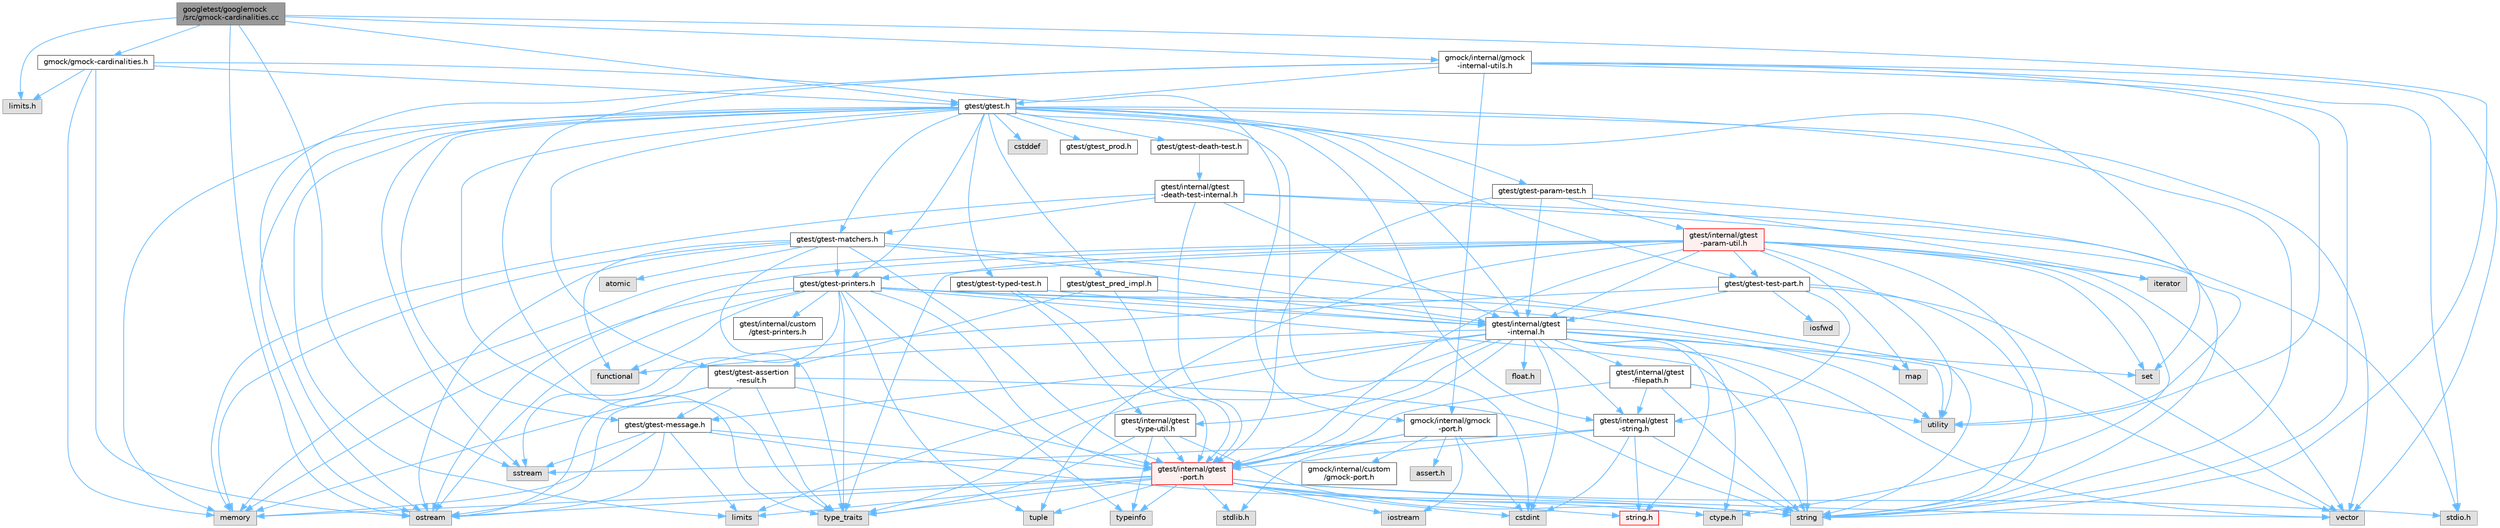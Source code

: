 digraph "googletest/googlemock/src/gmock-cardinalities.cc"
{
 // LATEX_PDF_SIZE
  bgcolor="transparent";
  edge [fontname=Helvetica,fontsize=10,labelfontname=Helvetica,labelfontsize=10];
  node [fontname=Helvetica,fontsize=10,shape=box,height=0.2,width=0.4];
  Node1 [id="Node000001",label="googletest/googlemock\l/src/gmock-cardinalities.cc",height=0.2,width=0.4,color="gray40", fillcolor="grey60", style="filled", fontcolor="black",tooltip=" "];
  Node1 -> Node2 [id="edge1_Node000001_Node000002",color="steelblue1",style="solid",tooltip=" "];
  Node2 [id="Node000002",label="gmock/gmock-cardinalities.h",height=0.2,width=0.4,color="grey40", fillcolor="white", style="filled",URL="$gmock-cardinalities_8h.html",tooltip=" "];
  Node2 -> Node3 [id="edge2_Node000002_Node000003",color="steelblue1",style="solid",tooltip=" "];
  Node3 [id="Node000003",label="limits.h",height=0.2,width=0.4,color="grey60", fillcolor="#E0E0E0", style="filled",tooltip=" "];
  Node2 -> Node4 [id="edge3_Node000002_Node000004",color="steelblue1",style="solid",tooltip=" "];
  Node4 [id="Node000004",label="memory",height=0.2,width=0.4,color="grey60", fillcolor="#E0E0E0", style="filled",tooltip=" "];
  Node2 -> Node5 [id="edge4_Node000002_Node000005",color="steelblue1",style="solid",tooltip=" "];
  Node5 [id="Node000005",label="ostream",height=0.2,width=0.4,color="grey60", fillcolor="#E0E0E0", style="filled",tooltip=" "];
  Node2 -> Node6 [id="edge5_Node000002_Node000006",color="steelblue1",style="solid",tooltip=" "];
  Node6 [id="Node000006",label="gmock/internal/gmock\l-port.h",height=0.2,width=0.4,color="grey40", fillcolor="white", style="filled",URL="$gmock-port_8h.html",tooltip=" "];
  Node6 -> Node7 [id="edge6_Node000006_Node000007",color="steelblue1",style="solid",tooltip=" "];
  Node7 [id="Node000007",label="assert.h",height=0.2,width=0.4,color="grey60", fillcolor="#E0E0E0", style="filled",tooltip=" "];
  Node6 -> Node8 [id="edge7_Node000006_Node000008",color="steelblue1",style="solid",tooltip=" "];
  Node8 [id="Node000008",label="stdlib.h",height=0.2,width=0.4,color="grey60", fillcolor="#E0E0E0", style="filled",tooltip=" "];
  Node6 -> Node9 [id="edge8_Node000006_Node000009",color="steelblue1",style="solid",tooltip=" "];
  Node9 [id="Node000009",label="cstdint",height=0.2,width=0.4,color="grey60", fillcolor="#E0E0E0", style="filled",tooltip=" "];
  Node6 -> Node10 [id="edge9_Node000006_Node000010",color="steelblue1",style="solid",tooltip=" "];
  Node10 [id="Node000010",label="iostream",height=0.2,width=0.4,color="grey60", fillcolor="#E0E0E0", style="filled",tooltip=" "];
  Node6 -> Node11 [id="edge10_Node000006_Node000011",color="steelblue1",style="solid",tooltip=" "];
  Node11 [id="Node000011",label="gmock/internal/custom\l/gmock-port.h",height=0.2,width=0.4,color="grey40", fillcolor="white", style="filled",URL="$custom_2gmock-port_8h.html",tooltip=" "];
  Node6 -> Node12 [id="edge11_Node000006_Node000012",color="steelblue1",style="solid",tooltip=" "];
  Node12 [id="Node000012",label="gtest/internal/gtest\l-port.h",height=0.2,width=0.4,color="red", fillcolor="#FFF0F0", style="filled",URL="$gtest-port_8h.html",tooltip=" "];
  Node12 -> Node14 [id="edge12_Node000012_Node000014",color="steelblue1",style="solid",tooltip=" "];
  Node14 [id="Node000014",label="ctype.h",height=0.2,width=0.4,color="grey60", fillcolor="#E0E0E0", style="filled",tooltip=" "];
  Node12 -> Node16 [id="edge13_Node000012_Node000016",color="steelblue1",style="solid",tooltip=" "];
  Node16 [id="Node000016",label="stdio.h",height=0.2,width=0.4,color="grey60", fillcolor="#E0E0E0", style="filled",tooltip=" "];
  Node12 -> Node8 [id="edge14_Node000012_Node000008",color="steelblue1",style="solid",tooltip=" "];
  Node12 -> Node17 [id="edge15_Node000012_Node000017",color="steelblue1",style="solid",tooltip=" "];
  Node17 [id="Node000017",label="string.h",height=0.2,width=0.4,color="red", fillcolor="#FFF0F0", style="filled",URL="$string_8h.html",tooltip=" "];
  Node12 -> Node9 [id="edge16_Node000012_Node000009",color="steelblue1",style="solid",tooltip=" "];
  Node12 -> Node10 [id="edge17_Node000012_Node000010",color="steelblue1",style="solid",tooltip=" "];
  Node12 -> Node28 [id="edge18_Node000012_Node000028",color="steelblue1",style="solid",tooltip=" "];
  Node28 [id="Node000028",label="limits",height=0.2,width=0.4,color="grey60", fillcolor="#E0E0E0", style="filled",tooltip=" "];
  Node12 -> Node4 [id="edge19_Node000012_Node000004",color="steelblue1",style="solid",tooltip=" "];
  Node12 -> Node5 [id="edge20_Node000012_Node000005",color="steelblue1",style="solid",tooltip=" "];
  Node12 -> Node23 [id="edge21_Node000012_Node000023",color="steelblue1",style="solid",tooltip=" "];
  Node23 [id="Node000023",label="string",height=0.2,width=0.4,color="grey60", fillcolor="#E0E0E0", style="filled",tooltip=" "];
  Node12 -> Node35 [id="edge22_Node000012_Node000035",color="steelblue1",style="solid",tooltip=" "];
  Node35 [id="Node000035",label="tuple",height=0.2,width=0.4,color="grey60", fillcolor="#E0E0E0", style="filled",tooltip=" "];
  Node12 -> Node24 [id="edge23_Node000012_Node000024",color="steelblue1",style="solid",tooltip=" "];
  Node24 [id="Node000024",label="type_traits",height=0.2,width=0.4,color="grey60", fillcolor="#E0E0E0", style="filled",tooltip=" "];
  Node12 -> Node25 [id="edge24_Node000012_Node000025",color="steelblue1",style="solid",tooltip=" "];
  Node25 [id="Node000025",label="vector",height=0.2,width=0.4,color="grey60", fillcolor="#E0E0E0", style="filled",tooltip=" "];
  Node12 -> Node43 [id="edge25_Node000012_Node000043",color="steelblue1",style="solid",tooltip=" "];
  Node43 [id="Node000043",label="typeinfo",height=0.2,width=0.4,color="grey60", fillcolor="#E0E0E0", style="filled",tooltip=" "];
  Node2 -> Node44 [id="edge26_Node000002_Node000044",color="steelblue1",style="solid",tooltip=" "];
  Node44 [id="Node000044",label="gtest/gtest.h",height=0.2,width=0.4,color="grey40", fillcolor="white", style="filled",URL="$gtest_8h.html",tooltip=" "];
  Node44 -> Node19 [id="edge27_Node000044_Node000019",color="steelblue1",style="solid",tooltip=" "];
  Node19 [id="Node000019",label="cstddef",height=0.2,width=0.4,color="grey60", fillcolor="#E0E0E0", style="filled",tooltip=" "];
  Node44 -> Node9 [id="edge28_Node000044_Node000009",color="steelblue1",style="solid",tooltip=" "];
  Node44 -> Node28 [id="edge29_Node000044_Node000028",color="steelblue1",style="solid",tooltip=" "];
  Node44 -> Node4 [id="edge30_Node000044_Node000004",color="steelblue1",style="solid",tooltip=" "];
  Node44 -> Node5 [id="edge31_Node000044_Node000005",color="steelblue1",style="solid",tooltip=" "];
  Node44 -> Node26 [id="edge32_Node000044_Node000026",color="steelblue1",style="solid",tooltip=" "];
  Node26 [id="Node000026",label="set",height=0.2,width=0.4,color="grey60", fillcolor="#E0E0E0", style="filled",tooltip=" "];
  Node44 -> Node45 [id="edge33_Node000044_Node000045",color="steelblue1",style="solid",tooltip=" "];
  Node45 [id="Node000045",label="sstream",height=0.2,width=0.4,color="grey60", fillcolor="#E0E0E0", style="filled",tooltip=" "];
  Node44 -> Node23 [id="edge34_Node000044_Node000023",color="steelblue1",style="solid",tooltip=" "];
  Node44 -> Node24 [id="edge35_Node000044_Node000024",color="steelblue1",style="solid",tooltip=" "];
  Node44 -> Node25 [id="edge36_Node000044_Node000025",color="steelblue1",style="solid",tooltip=" "];
  Node44 -> Node46 [id="edge37_Node000044_Node000046",color="steelblue1",style="solid",tooltip=" "];
  Node46 [id="Node000046",label="gtest/gtest-assertion\l-result.h",height=0.2,width=0.4,color="grey40", fillcolor="white", style="filled",URL="$gtest-assertion-result_8h.html",tooltip=" "];
  Node46 -> Node4 [id="edge38_Node000046_Node000004",color="steelblue1",style="solid",tooltip=" "];
  Node46 -> Node5 [id="edge39_Node000046_Node000005",color="steelblue1",style="solid",tooltip=" "];
  Node46 -> Node23 [id="edge40_Node000046_Node000023",color="steelblue1",style="solid",tooltip=" "];
  Node46 -> Node24 [id="edge41_Node000046_Node000024",color="steelblue1",style="solid",tooltip=" "];
  Node46 -> Node47 [id="edge42_Node000046_Node000047",color="steelblue1",style="solid",tooltip=" "];
  Node47 [id="Node000047",label="gtest/gtest-message.h",height=0.2,width=0.4,color="grey40", fillcolor="white", style="filled",URL="$gtest-message_8h.html",tooltip=" "];
  Node47 -> Node28 [id="edge43_Node000047_Node000028",color="steelblue1",style="solid",tooltip=" "];
  Node47 -> Node4 [id="edge44_Node000047_Node000004",color="steelblue1",style="solid",tooltip=" "];
  Node47 -> Node5 [id="edge45_Node000047_Node000005",color="steelblue1",style="solid",tooltip=" "];
  Node47 -> Node45 [id="edge46_Node000047_Node000045",color="steelblue1",style="solid",tooltip=" "];
  Node47 -> Node23 [id="edge47_Node000047_Node000023",color="steelblue1",style="solid",tooltip=" "];
  Node47 -> Node12 [id="edge48_Node000047_Node000012",color="steelblue1",style="solid",tooltip=" "];
  Node46 -> Node12 [id="edge49_Node000046_Node000012",color="steelblue1",style="solid",tooltip=" "];
  Node44 -> Node48 [id="edge50_Node000044_Node000048",color="steelblue1",style="solid",tooltip=" "];
  Node48 [id="Node000048",label="gtest/gtest-death-test.h",height=0.2,width=0.4,color="grey40", fillcolor="white", style="filled",URL="$gtest-death-test_8h.html",tooltip=" "];
  Node48 -> Node49 [id="edge51_Node000048_Node000049",color="steelblue1",style="solid",tooltip=" "];
  Node49 [id="Node000049",label="gtest/internal/gtest\l-death-test-internal.h",height=0.2,width=0.4,color="grey40", fillcolor="white", style="filled",URL="$gtest-death-test-internal_8h.html",tooltip=" "];
  Node49 -> Node16 [id="edge52_Node000049_Node000016",color="steelblue1",style="solid",tooltip=" "];
  Node49 -> Node4 [id="edge53_Node000049_Node000004",color="steelblue1",style="solid",tooltip=" "];
  Node49 -> Node23 [id="edge54_Node000049_Node000023",color="steelblue1",style="solid",tooltip=" "];
  Node49 -> Node50 [id="edge55_Node000049_Node000050",color="steelblue1",style="solid",tooltip=" "];
  Node50 [id="Node000050",label="gtest/gtest-matchers.h",height=0.2,width=0.4,color="grey40", fillcolor="white", style="filled",URL="$gtest-matchers_8h.html",tooltip=" "];
  Node50 -> Node51 [id="edge56_Node000050_Node000051",color="steelblue1",style="solid",tooltip=" "];
  Node51 [id="Node000051",label="atomic",height=0.2,width=0.4,color="grey60", fillcolor="#E0E0E0", style="filled",tooltip=" "];
  Node50 -> Node52 [id="edge57_Node000050_Node000052",color="steelblue1",style="solid",tooltip=" "];
  Node52 [id="Node000052",label="functional",height=0.2,width=0.4,color="grey60", fillcolor="#E0E0E0", style="filled",tooltip=" "];
  Node50 -> Node4 [id="edge58_Node000050_Node000004",color="steelblue1",style="solid",tooltip=" "];
  Node50 -> Node5 [id="edge59_Node000050_Node000005",color="steelblue1",style="solid",tooltip=" "];
  Node50 -> Node23 [id="edge60_Node000050_Node000023",color="steelblue1",style="solid",tooltip=" "];
  Node50 -> Node24 [id="edge61_Node000050_Node000024",color="steelblue1",style="solid",tooltip=" "];
  Node50 -> Node53 [id="edge62_Node000050_Node000053",color="steelblue1",style="solid",tooltip=" "];
  Node53 [id="Node000053",label="gtest/gtest-printers.h",height=0.2,width=0.4,color="grey40", fillcolor="white", style="filled",URL="$gtest-printers_8h.html",tooltip=" "];
  Node53 -> Node52 [id="edge63_Node000053_Node000052",color="steelblue1",style="solid",tooltip=" "];
  Node53 -> Node4 [id="edge64_Node000053_Node000004",color="steelblue1",style="solid",tooltip=" "];
  Node53 -> Node5 [id="edge65_Node000053_Node000005",color="steelblue1",style="solid",tooltip=" "];
  Node53 -> Node45 [id="edge66_Node000053_Node000045",color="steelblue1",style="solid",tooltip=" "];
  Node53 -> Node23 [id="edge67_Node000053_Node000023",color="steelblue1",style="solid",tooltip=" "];
  Node53 -> Node35 [id="edge68_Node000053_Node000035",color="steelblue1",style="solid",tooltip=" "];
  Node53 -> Node24 [id="edge69_Node000053_Node000024",color="steelblue1",style="solid",tooltip=" "];
  Node53 -> Node43 [id="edge70_Node000053_Node000043",color="steelblue1",style="solid",tooltip=" "];
  Node53 -> Node22 [id="edge71_Node000053_Node000022",color="steelblue1",style="solid",tooltip=" "];
  Node22 [id="Node000022",label="utility",height=0.2,width=0.4,color="grey60", fillcolor="#E0E0E0", style="filled",tooltip=" "];
  Node53 -> Node25 [id="edge72_Node000053_Node000025",color="steelblue1",style="solid",tooltip=" "];
  Node53 -> Node54 [id="edge73_Node000053_Node000054",color="steelblue1",style="solid",tooltip=" "];
  Node54 [id="Node000054",label="gtest/internal/gtest\l-internal.h",height=0.2,width=0.4,color="grey40", fillcolor="white", style="filled",URL="$gtest-internal_8h.html",tooltip=" "];
  Node54 -> Node12 [id="edge74_Node000054_Node000012",color="steelblue1",style="solid",tooltip=" "];
  Node54 -> Node14 [id="edge75_Node000054_Node000014",color="steelblue1",style="solid",tooltip=" "];
  Node54 -> Node55 [id="edge76_Node000054_Node000055",color="steelblue1",style="solid",tooltip=" "];
  Node55 [id="Node000055",label="float.h",height=0.2,width=0.4,color="grey60", fillcolor="#E0E0E0", style="filled",tooltip=" "];
  Node54 -> Node17 [id="edge77_Node000054_Node000017",color="steelblue1",style="solid",tooltip=" "];
  Node54 -> Node9 [id="edge78_Node000054_Node000009",color="steelblue1",style="solid",tooltip=" "];
  Node54 -> Node52 [id="edge79_Node000054_Node000052",color="steelblue1",style="solid",tooltip=" "];
  Node54 -> Node28 [id="edge80_Node000054_Node000028",color="steelblue1",style="solid",tooltip=" "];
  Node54 -> Node56 [id="edge81_Node000054_Node000056",color="steelblue1",style="solid",tooltip=" "];
  Node56 [id="Node000056",label="map",height=0.2,width=0.4,color="grey60", fillcolor="#E0E0E0", style="filled",tooltip=" "];
  Node54 -> Node26 [id="edge82_Node000054_Node000026",color="steelblue1",style="solid",tooltip=" "];
  Node54 -> Node23 [id="edge83_Node000054_Node000023",color="steelblue1",style="solid",tooltip=" "];
  Node54 -> Node24 [id="edge84_Node000054_Node000024",color="steelblue1",style="solid",tooltip=" "];
  Node54 -> Node22 [id="edge85_Node000054_Node000022",color="steelblue1",style="solid",tooltip=" "];
  Node54 -> Node25 [id="edge86_Node000054_Node000025",color="steelblue1",style="solid",tooltip=" "];
  Node54 -> Node47 [id="edge87_Node000054_Node000047",color="steelblue1",style="solid",tooltip=" "];
  Node54 -> Node57 [id="edge88_Node000054_Node000057",color="steelblue1",style="solid",tooltip=" "];
  Node57 [id="Node000057",label="gtest/internal/gtest\l-filepath.h",height=0.2,width=0.4,color="grey40", fillcolor="white", style="filled",URL="$gtest-filepath_8h.html",tooltip=" "];
  Node57 -> Node23 [id="edge89_Node000057_Node000023",color="steelblue1",style="solid",tooltip=" "];
  Node57 -> Node22 [id="edge90_Node000057_Node000022",color="steelblue1",style="solid",tooltip=" "];
  Node57 -> Node12 [id="edge91_Node000057_Node000012",color="steelblue1",style="solid",tooltip=" "];
  Node57 -> Node58 [id="edge92_Node000057_Node000058",color="steelblue1",style="solid",tooltip=" "];
  Node58 [id="Node000058",label="gtest/internal/gtest\l-string.h",height=0.2,width=0.4,color="grey40", fillcolor="white", style="filled",URL="$gtest-string_8h.html",tooltip=" "];
  Node58 -> Node17 [id="edge93_Node000058_Node000017",color="steelblue1",style="solid",tooltip=" "];
  Node58 -> Node9 [id="edge94_Node000058_Node000009",color="steelblue1",style="solid",tooltip=" "];
  Node58 -> Node45 [id="edge95_Node000058_Node000045",color="steelblue1",style="solid",tooltip=" "];
  Node58 -> Node23 [id="edge96_Node000058_Node000023",color="steelblue1",style="solid",tooltip=" "];
  Node58 -> Node12 [id="edge97_Node000058_Node000012",color="steelblue1",style="solid",tooltip=" "];
  Node54 -> Node58 [id="edge98_Node000054_Node000058",color="steelblue1",style="solid",tooltip=" "];
  Node54 -> Node59 [id="edge99_Node000054_Node000059",color="steelblue1",style="solid",tooltip=" "];
  Node59 [id="Node000059",label="gtest/internal/gtest\l-type-util.h",height=0.2,width=0.4,color="grey40", fillcolor="white", style="filled",URL="$gtest-type-util_8h.html",tooltip=" "];
  Node59 -> Node23 [id="edge100_Node000059_Node000023",color="steelblue1",style="solid",tooltip=" "];
  Node59 -> Node24 [id="edge101_Node000059_Node000024",color="steelblue1",style="solid",tooltip=" "];
  Node59 -> Node43 [id="edge102_Node000059_Node000043",color="steelblue1",style="solid",tooltip=" "];
  Node59 -> Node12 [id="edge103_Node000059_Node000012",color="steelblue1",style="solid",tooltip=" "];
  Node53 -> Node12 [id="edge104_Node000053_Node000012",color="steelblue1",style="solid",tooltip=" "];
  Node53 -> Node60 [id="edge105_Node000053_Node000060",color="steelblue1",style="solid",tooltip=" "];
  Node60 [id="Node000060",label="gtest/internal/custom\l/gtest-printers.h",height=0.2,width=0.4,color="grey40", fillcolor="white", style="filled",URL="$internal_2custom_2gtest-printers_8h.html",tooltip=" "];
  Node50 -> Node54 [id="edge106_Node000050_Node000054",color="steelblue1",style="solid",tooltip=" "];
  Node50 -> Node12 [id="edge107_Node000050_Node000012",color="steelblue1",style="solid",tooltip=" "];
  Node49 -> Node54 [id="edge108_Node000049_Node000054",color="steelblue1",style="solid",tooltip=" "];
  Node49 -> Node12 [id="edge109_Node000049_Node000012",color="steelblue1",style="solid",tooltip=" "];
  Node44 -> Node50 [id="edge110_Node000044_Node000050",color="steelblue1",style="solid",tooltip=" "];
  Node44 -> Node47 [id="edge111_Node000044_Node000047",color="steelblue1",style="solid",tooltip=" "];
  Node44 -> Node61 [id="edge112_Node000044_Node000061",color="steelblue1",style="solid",tooltip=" "];
  Node61 [id="Node000061",label="gtest/gtest-param-test.h",height=0.2,width=0.4,color="grey40", fillcolor="white", style="filled",URL="$gtest-param-test_8h.html",tooltip=" "];
  Node61 -> Node29 [id="edge113_Node000061_Node000029",color="steelblue1",style="solid",tooltip=" "];
  Node29 [id="Node000029",label="iterator",height=0.2,width=0.4,color="grey60", fillcolor="#E0E0E0", style="filled",tooltip=" "];
  Node61 -> Node22 [id="edge114_Node000061_Node000022",color="steelblue1",style="solid",tooltip=" "];
  Node61 -> Node54 [id="edge115_Node000061_Node000054",color="steelblue1",style="solid",tooltip=" "];
  Node61 -> Node62 [id="edge116_Node000061_Node000062",color="steelblue1",style="solid",tooltip=" "];
  Node62 [id="Node000062",label="gtest/internal/gtest\l-param-util.h",height=0.2,width=0.4,color="red", fillcolor="#FFF0F0", style="filled",URL="$gtest-param-util_8h.html",tooltip=" "];
  Node62 -> Node14 [id="edge117_Node000062_Node000014",color="steelblue1",style="solid",tooltip=" "];
  Node62 -> Node29 [id="edge118_Node000062_Node000029",color="steelblue1",style="solid",tooltip=" "];
  Node62 -> Node56 [id="edge119_Node000062_Node000056",color="steelblue1",style="solid",tooltip=" "];
  Node62 -> Node4 [id="edge120_Node000062_Node000004",color="steelblue1",style="solid",tooltip=" "];
  Node62 -> Node5 [id="edge121_Node000062_Node000005",color="steelblue1",style="solid",tooltip=" "];
  Node62 -> Node26 [id="edge122_Node000062_Node000026",color="steelblue1",style="solid",tooltip=" "];
  Node62 -> Node23 [id="edge123_Node000062_Node000023",color="steelblue1",style="solid",tooltip=" "];
  Node62 -> Node35 [id="edge124_Node000062_Node000035",color="steelblue1",style="solid",tooltip=" "];
  Node62 -> Node24 [id="edge125_Node000062_Node000024",color="steelblue1",style="solid",tooltip=" "];
  Node62 -> Node22 [id="edge126_Node000062_Node000022",color="steelblue1",style="solid",tooltip=" "];
  Node62 -> Node25 [id="edge127_Node000062_Node000025",color="steelblue1",style="solid",tooltip=" "];
  Node62 -> Node53 [id="edge128_Node000062_Node000053",color="steelblue1",style="solid",tooltip=" "];
  Node62 -> Node65 [id="edge129_Node000062_Node000065",color="steelblue1",style="solid",tooltip=" "];
  Node65 [id="Node000065",label="gtest/gtest-test-part.h",height=0.2,width=0.4,color="grey40", fillcolor="white", style="filled",URL="$gtest-test-part_8h.html",tooltip=" "];
  Node65 -> Node66 [id="edge130_Node000065_Node000066",color="steelblue1",style="solid",tooltip=" "];
  Node66 [id="Node000066",label="iosfwd",height=0.2,width=0.4,color="grey60", fillcolor="#E0E0E0", style="filled",tooltip=" "];
  Node65 -> Node5 [id="edge131_Node000065_Node000005",color="steelblue1",style="solid",tooltip=" "];
  Node65 -> Node23 [id="edge132_Node000065_Node000023",color="steelblue1",style="solid",tooltip=" "];
  Node65 -> Node25 [id="edge133_Node000065_Node000025",color="steelblue1",style="solid",tooltip=" "];
  Node65 -> Node54 [id="edge134_Node000065_Node000054",color="steelblue1",style="solid",tooltip=" "];
  Node65 -> Node58 [id="edge135_Node000065_Node000058",color="steelblue1",style="solid",tooltip=" "];
  Node62 -> Node54 [id="edge136_Node000062_Node000054",color="steelblue1",style="solid",tooltip=" "];
  Node62 -> Node12 [id="edge137_Node000062_Node000012",color="steelblue1",style="solid",tooltip=" "];
  Node61 -> Node12 [id="edge138_Node000061_Node000012",color="steelblue1",style="solid",tooltip=" "];
  Node44 -> Node53 [id="edge139_Node000044_Node000053",color="steelblue1",style="solid",tooltip=" "];
  Node44 -> Node65 [id="edge140_Node000044_Node000065",color="steelblue1",style="solid",tooltip=" "];
  Node44 -> Node67 [id="edge141_Node000044_Node000067",color="steelblue1",style="solid",tooltip=" "];
  Node67 [id="Node000067",label="gtest/gtest-typed-test.h",height=0.2,width=0.4,color="grey40", fillcolor="white", style="filled",URL="$gtest-typed-test_8h.html",tooltip=" "];
  Node67 -> Node54 [id="edge142_Node000067_Node000054",color="steelblue1",style="solid",tooltip=" "];
  Node67 -> Node12 [id="edge143_Node000067_Node000012",color="steelblue1",style="solid",tooltip=" "];
  Node67 -> Node59 [id="edge144_Node000067_Node000059",color="steelblue1",style="solid",tooltip=" "];
  Node44 -> Node68 [id="edge145_Node000044_Node000068",color="steelblue1",style="solid",tooltip=" "];
  Node68 [id="Node000068",label="gtest/gtest_pred_impl.h",height=0.2,width=0.4,color="grey40", fillcolor="white", style="filled",URL="$gtest__pred__impl_8h.html",tooltip=" "];
  Node68 -> Node46 [id="edge146_Node000068_Node000046",color="steelblue1",style="solid",tooltip=" "];
  Node68 -> Node54 [id="edge147_Node000068_Node000054",color="steelblue1",style="solid",tooltip=" "];
  Node68 -> Node12 [id="edge148_Node000068_Node000012",color="steelblue1",style="solid",tooltip=" "];
  Node44 -> Node69 [id="edge149_Node000044_Node000069",color="steelblue1",style="solid",tooltip=" "];
  Node69 [id="Node000069",label="gtest/gtest_prod.h",height=0.2,width=0.4,color="grey40", fillcolor="white", style="filled",URL="$gtest__prod_8h.html",tooltip=" "];
  Node44 -> Node54 [id="edge150_Node000044_Node000054",color="steelblue1",style="solid",tooltip=" "];
  Node44 -> Node58 [id="edge151_Node000044_Node000058",color="steelblue1",style="solid",tooltip=" "];
  Node1 -> Node3 [id="edge152_Node000001_Node000003",color="steelblue1",style="solid",tooltip=" "];
  Node1 -> Node5 [id="edge153_Node000001_Node000005",color="steelblue1",style="solid",tooltip=" "];
  Node1 -> Node45 [id="edge154_Node000001_Node000045",color="steelblue1",style="solid",tooltip=" "];
  Node1 -> Node23 [id="edge155_Node000001_Node000023",color="steelblue1",style="solid",tooltip=" "];
  Node1 -> Node70 [id="edge156_Node000001_Node000070",color="steelblue1",style="solid",tooltip=" "];
  Node70 [id="Node000070",label="gmock/internal/gmock\l-internal-utils.h",height=0.2,width=0.4,color="grey40", fillcolor="white", style="filled",URL="$gmock-internal-utils_8h.html",tooltip=" "];
  Node70 -> Node16 [id="edge157_Node000070_Node000016",color="steelblue1",style="solid",tooltip=" "];
  Node70 -> Node5 [id="edge158_Node000070_Node000005",color="steelblue1",style="solid",tooltip=" "];
  Node70 -> Node23 [id="edge159_Node000070_Node000023",color="steelblue1",style="solid",tooltip=" "];
  Node70 -> Node24 [id="edge160_Node000070_Node000024",color="steelblue1",style="solid",tooltip=" "];
  Node70 -> Node22 [id="edge161_Node000070_Node000022",color="steelblue1",style="solid",tooltip=" "];
  Node70 -> Node25 [id="edge162_Node000070_Node000025",color="steelblue1",style="solid",tooltip=" "];
  Node70 -> Node6 [id="edge163_Node000070_Node000006",color="steelblue1",style="solid",tooltip=" "];
  Node70 -> Node44 [id="edge164_Node000070_Node000044",color="steelblue1",style="solid",tooltip=" "];
  Node1 -> Node44 [id="edge165_Node000001_Node000044",color="steelblue1",style="solid",tooltip=" "];
}
